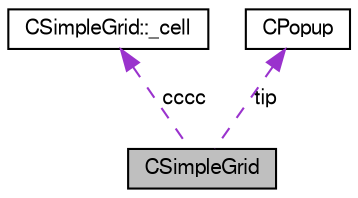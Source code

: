 digraph G
{
  edge [fontname="FreeSans",fontsize="10",labelfontname="FreeSans",labelfontsize="10"];
  node [fontname="FreeSans",fontsize="10",shape=record];
  Node1 [label="CSimpleGrid",height=0.2,width=0.4,color="black", fillcolor="grey75", style="filled" fontcolor="black"];
  Node2 -> Node1 [dir=back,color="darkorchid3",fontsize="10",style="dashed",label="cccc",fontname="FreeSans"];
  Node2 [label="CSimpleGrid::_cell",height=0.2,width=0.4,color="black", fillcolor="white", style="filled",URL="$struct_c_simple_grid_1_1__cell.html"];
  Node3 -> Node1 [dir=back,color="darkorchid3",fontsize="10",style="dashed",label="tip",fontname="FreeSans"];
  Node3 [label="CPopup",height=0.2,width=0.4,color="black", fillcolor="white", style="filled",URL="$class_c_popup.html"];
}
